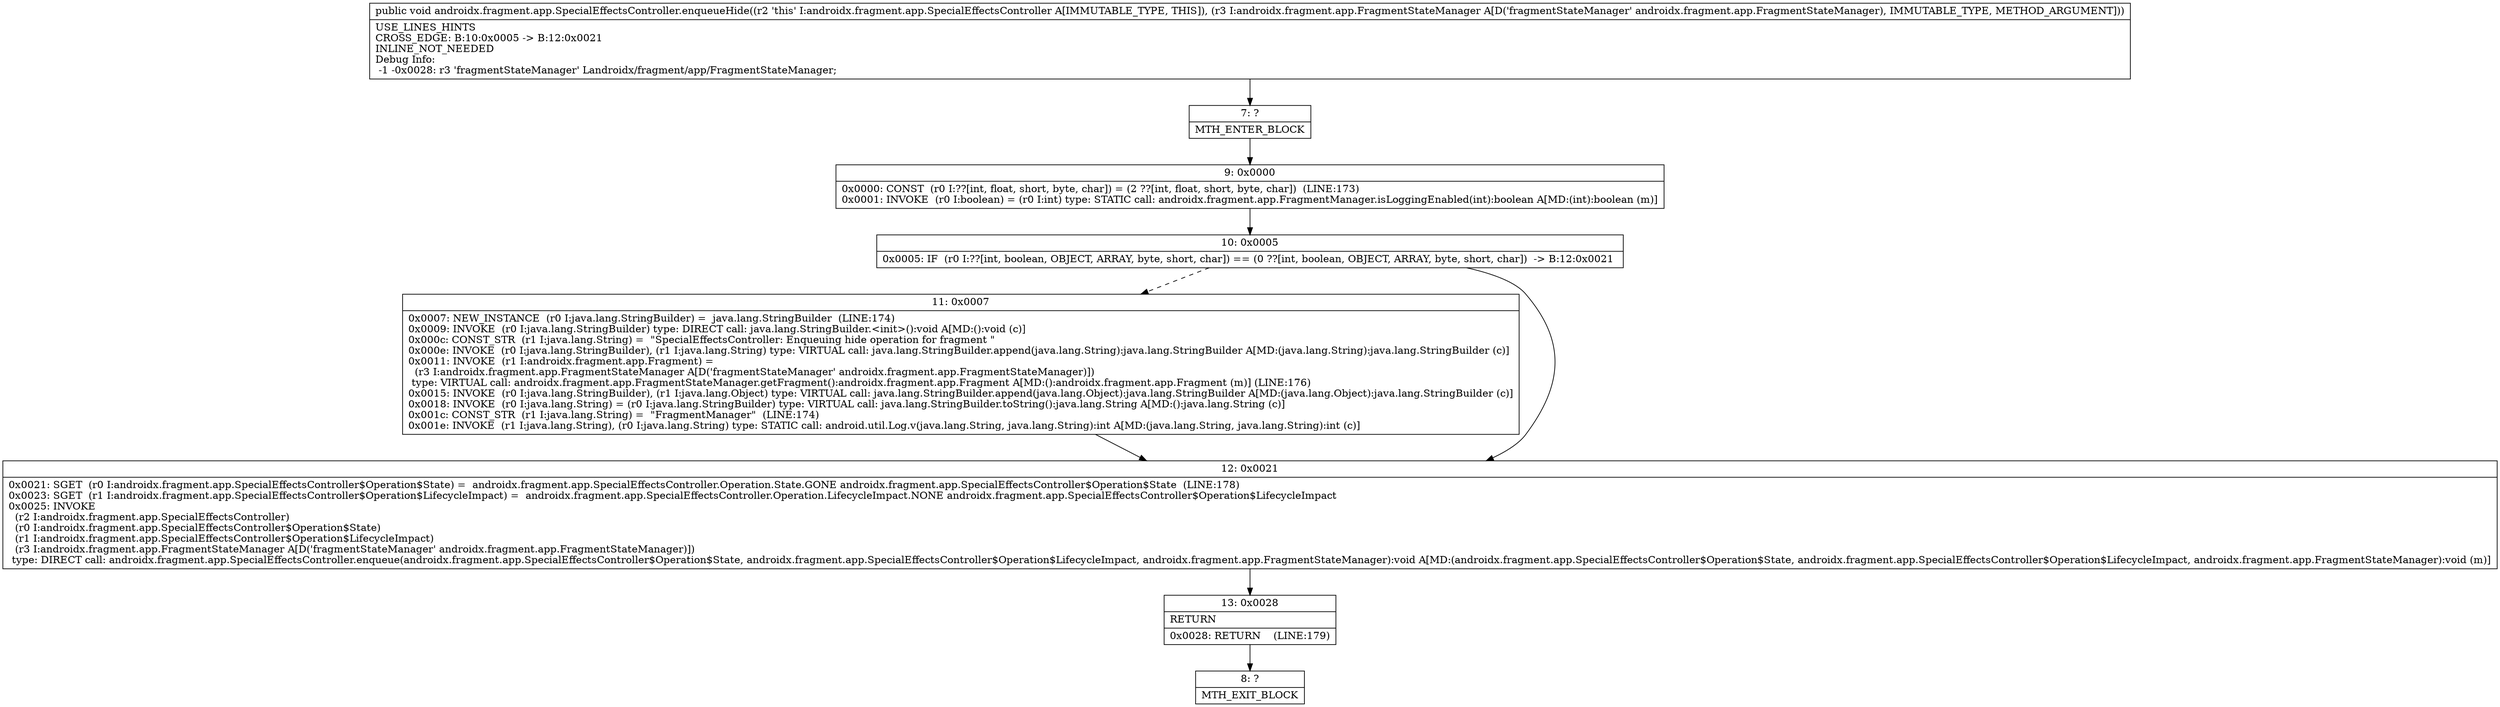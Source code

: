 digraph "CFG forandroidx.fragment.app.SpecialEffectsController.enqueueHide(Landroidx\/fragment\/app\/FragmentStateManager;)V" {
Node_7 [shape=record,label="{7\:\ ?|MTH_ENTER_BLOCK\l}"];
Node_9 [shape=record,label="{9\:\ 0x0000|0x0000: CONST  (r0 I:??[int, float, short, byte, char]) = (2 ??[int, float, short, byte, char])  (LINE:173)\l0x0001: INVOKE  (r0 I:boolean) = (r0 I:int) type: STATIC call: androidx.fragment.app.FragmentManager.isLoggingEnabled(int):boolean A[MD:(int):boolean (m)]\l}"];
Node_10 [shape=record,label="{10\:\ 0x0005|0x0005: IF  (r0 I:??[int, boolean, OBJECT, ARRAY, byte, short, char]) == (0 ??[int, boolean, OBJECT, ARRAY, byte, short, char])  \-\> B:12:0x0021 \l}"];
Node_11 [shape=record,label="{11\:\ 0x0007|0x0007: NEW_INSTANCE  (r0 I:java.lang.StringBuilder) =  java.lang.StringBuilder  (LINE:174)\l0x0009: INVOKE  (r0 I:java.lang.StringBuilder) type: DIRECT call: java.lang.StringBuilder.\<init\>():void A[MD:():void (c)]\l0x000c: CONST_STR  (r1 I:java.lang.String) =  \"SpecialEffectsController: Enqueuing hide operation for fragment \" \l0x000e: INVOKE  (r0 I:java.lang.StringBuilder), (r1 I:java.lang.String) type: VIRTUAL call: java.lang.StringBuilder.append(java.lang.String):java.lang.StringBuilder A[MD:(java.lang.String):java.lang.StringBuilder (c)]\l0x0011: INVOKE  (r1 I:androidx.fragment.app.Fragment) = \l  (r3 I:androidx.fragment.app.FragmentStateManager A[D('fragmentStateManager' androidx.fragment.app.FragmentStateManager)])\l type: VIRTUAL call: androidx.fragment.app.FragmentStateManager.getFragment():androidx.fragment.app.Fragment A[MD:():androidx.fragment.app.Fragment (m)] (LINE:176)\l0x0015: INVOKE  (r0 I:java.lang.StringBuilder), (r1 I:java.lang.Object) type: VIRTUAL call: java.lang.StringBuilder.append(java.lang.Object):java.lang.StringBuilder A[MD:(java.lang.Object):java.lang.StringBuilder (c)]\l0x0018: INVOKE  (r0 I:java.lang.String) = (r0 I:java.lang.StringBuilder) type: VIRTUAL call: java.lang.StringBuilder.toString():java.lang.String A[MD:():java.lang.String (c)]\l0x001c: CONST_STR  (r1 I:java.lang.String) =  \"FragmentManager\"  (LINE:174)\l0x001e: INVOKE  (r1 I:java.lang.String), (r0 I:java.lang.String) type: STATIC call: android.util.Log.v(java.lang.String, java.lang.String):int A[MD:(java.lang.String, java.lang.String):int (c)]\l}"];
Node_12 [shape=record,label="{12\:\ 0x0021|0x0021: SGET  (r0 I:androidx.fragment.app.SpecialEffectsController$Operation$State) =  androidx.fragment.app.SpecialEffectsController.Operation.State.GONE androidx.fragment.app.SpecialEffectsController$Operation$State  (LINE:178)\l0x0023: SGET  (r1 I:androidx.fragment.app.SpecialEffectsController$Operation$LifecycleImpact) =  androidx.fragment.app.SpecialEffectsController.Operation.LifecycleImpact.NONE androidx.fragment.app.SpecialEffectsController$Operation$LifecycleImpact \l0x0025: INVOKE  \l  (r2 I:androidx.fragment.app.SpecialEffectsController)\l  (r0 I:androidx.fragment.app.SpecialEffectsController$Operation$State)\l  (r1 I:androidx.fragment.app.SpecialEffectsController$Operation$LifecycleImpact)\l  (r3 I:androidx.fragment.app.FragmentStateManager A[D('fragmentStateManager' androidx.fragment.app.FragmentStateManager)])\l type: DIRECT call: androidx.fragment.app.SpecialEffectsController.enqueue(androidx.fragment.app.SpecialEffectsController$Operation$State, androidx.fragment.app.SpecialEffectsController$Operation$LifecycleImpact, androidx.fragment.app.FragmentStateManager):void A[MD:(androidx.fragment.app.SpecialEffectsController$Operation$State, androidx.fragment.app.SpecialEffectsController$Operation$LifecycleImpact, androidx.fragment.app.FragmentStateManager):void (m)]\l}"];
Node_13 [shape=record,label="{13\:\ 0x0028|RETURN\l|0x0028: RETURN    (LINE:179)\l}"];
Node_8 [shape=record,label="{8\:\ ?|MTH_EXIT_BLOCK\l}"];
MethodNode[shape=record,label="{public void androidx.fragment.app.SpecialEffectsController.enqueueHide((r2 'this' I:androidx.fragment.app.SpecialEffectsController A[IMMUTABLE_TYPE, THIS]), (r3 I:androidx.fragment.app.FragmentStateManager A[D('fragmentStateManager' androidx.fragment.app.FragmentStateManager), IMMUTABLE_TYPE, METHOD_ARGUMENT]))  | USE_LINES_HINTS\lCROSS_EDGE: B:10:0x0005 \-\> B:12:0x0021\lINLINE_NOT_NEEDED\lDebug Info:\l  \-1 \-0x0028: r3 'fragmentStateManager' Landroidx\/fragment\/app\/FragmentStateManager;\l}"];
MethodNode -> Node_7;Node_7 -> Node_9;
Node_9 -> Node_10;
Node_10 -> Node_11[style=dashed];
Node_10 -> Node_12;
Node_11 -> Node_12;
Node_12 -> Node_13;
Node_13 -> Node_8;
}

